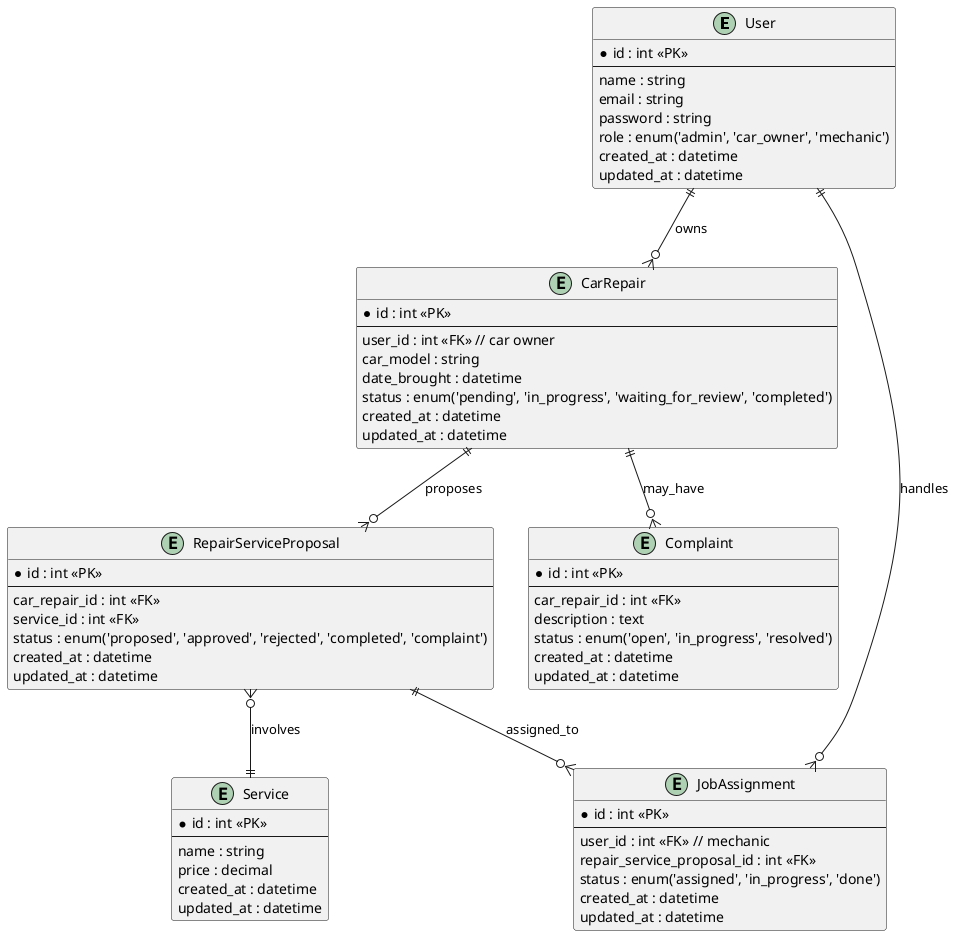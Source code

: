 @startuml Entity Relationship Diagram

entity User {
  * id : int <<PK>>
  --
  name : string
  email : string
  password : string
  role : enum('admin', 'car_owner', 'mechanic')
  created_at : datetime
  updated_at : datetime
}

entity Service {
  * id : int <<PK>>
  --
  name : string
  price : decimal
  created_at : datetime
  updated_at : datetime
}

entity CarRepair {
  * id : int <<PK>>
  --
  user_id : int <<FK>> // car owner
  car_model : string
  date_brought : datetime
  status : enum('pending', 'in_progress', 'waiting_for_review', 'completed')
  created_at : datetime
  updated_at : datetime
}

entity RepairServiceProposal {
  * id : int <<PK>>
  --
  car_repair_id : int <<FK>>
  service_id : int <<FK>>
  status : enum('proposed', 'approved', 'rejected', 'completed', 'complaint')
  created_at : datetime
  updated_at : datetime
}

entity JobAssignment {
  * id : int <<PK>>
  --
  user_id : int <<FK>> // mechanic
  repair_service_proposal_id : int <<FK>>
  status : enum('assigned', 'in_progress', 'done')
  created_at : datetime
  updated_at : datetime
}

entity Complaint {
  * id : int <<PK>>
  --
  car_repair_id : int <<FK>>
  description : text
  status : enum('open', 'in_progress', 'resolved')
  created_at : datetime
  updated_at : datetime
}

User ||--o{ CarRepair : owns
CarRepair ||--o{ RepairServiceProposal : proposes
RepairServiceProposal }o--|| Service : involves
RepairServiceProposal ||--o{ JobAssignment : assigned_to
User ||--o{ JobAssignment : handles
CarRepair ||--o{ Complaint : may_have

@enduml
